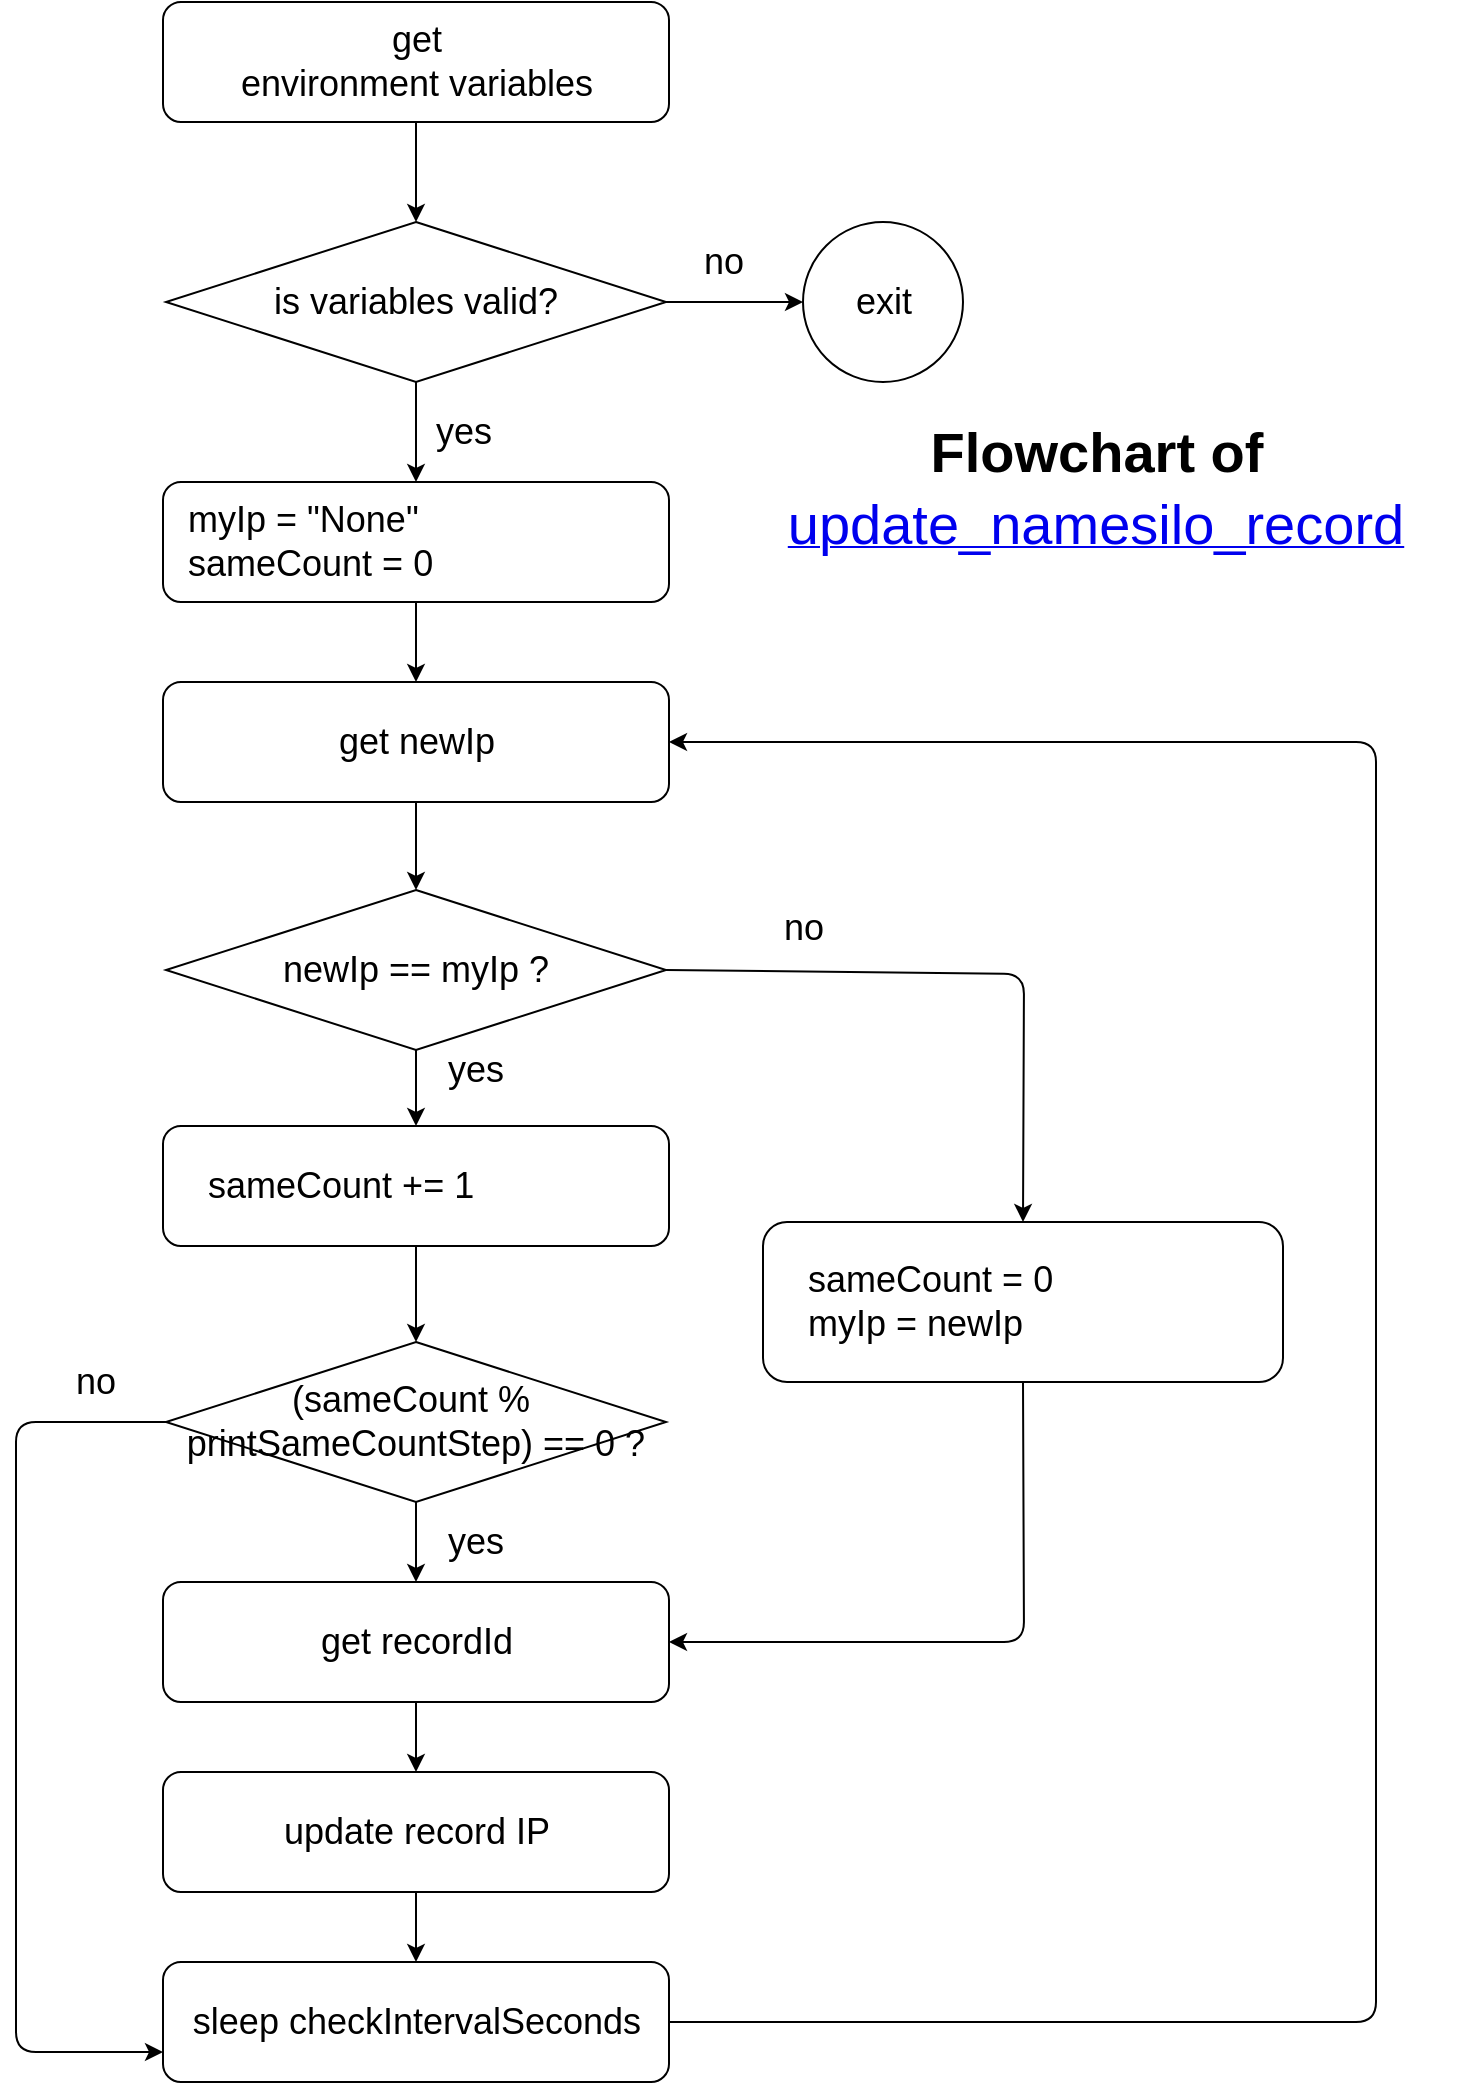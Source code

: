 <mxfile pages="1" version="11.2.2" type="device"><diagram name="main" id="c7558073-3199-34d8-9f00-42111426c3f3"><mxGraphModel dx="1029" dy="844" grid="1" gridSize="10" guides="1" tooltips="1" connect="1" arrows="1" fold="1" page="1" pageScale="1" pageWidth="826" pageHeight="1169" background="#ffffff" math="0" shadow="0"><root><mxCell id="0"/><mxCell id="1" parent="0"/><mxCell id="O9RFj9oWBwOvUUatHb8--106" value="" style="edgeStyle=orthogonalEdgeStyle;rounded=0;orthogonalLoop=1;jettySize=auto;html=1;fontSize=18;entryX=0;entryY=0.5;entryDx=0;entryDy=0;" parent="1" source="O9RFj9oWBwOvUUatHb8--99" target="O9RFj9oWBwOvUUatHb8--107" edge="1"><mxGeometry relative="1" as="geometry"><mxPoint x="463.5" y="214" as="targetPoint"/></mxGeometry></mxCell><mxCell id="O9RFj9oWBwOvUUatHb8--109" value="" style="edgeStyle=orthogonalEdgeStyle;rounded=0;orthogonalLoop=1;jettySize=auto;html=1;fontSize=18;entryX=0.5;entryY=0;entryDx=0;entryDy=0;" parent="1" source="O9RFj9oWBwOvUUatHb8--99" target="O9RFj9oWBwOvUUatHb8--112" edge="1"><mxGeometry relative="1" as="geometry"><mxPoint x="270" y="304" as="targetPoint"/></mxGeometry></mxCell><mxCell id="O9RFj9oWBwOvUUatHb8--99" value="&lt;font style=&quot;font-size: 18px&quot;&gt;is variables valid?&lt;/font&gt;" style="rhombus;whiteSpace=wrap;html=1;fontSize=18;" parent="1" vertex="1"><mxGeometry x="145" y="174" width="250" height="80" as="geometry"/></mxCell><object label="&lt;font style=&quot;font-size: 18px&quot;&gt;get&lt;br&gt;environment variables&lt;/font&gt;" ApiKey="abc12345" Domain="domain.com" RecordName="myhome" IpEcho="http://icanhazip.com" checkIntervalSeconds="60" printSameCountStep="360" id="O9RFj9oWBwOvUUatHb8--100"><mxCell style="rounded=1;whiteSpace=wrap;html=1;" parent="1" vertex="1"><mxGeometry x="143.5" y="64" width="253" height="60" as="geometry"/></mxCell></object><mxCell id="O9RFj9oWBwOvUUatHb8--101" value="" style="endArrow=classic;html=1;exitX=0.5;exitY=1;exitDx=0;exitDy=0;" parent="1" source="O9RFj9oWBwOvUUatHb8--100" target="O9RFj9oWBwOvUUatHb8--99" edge="1"><mxGeometry width="50" height="50" relative="1" as="geometry"><mxPoint x="143.5" y="324" as="sourcePoint"/><mxPoint x="193.5" y="274" as="targetPoint"/></mxGeometry></mxCell><mxCell id="O9RFj9oWBwOvUUatHb8--102" value="no" style="text;html=1;strokeColor=none;fillColor=none;align=center;verticalAlign=middle;whiteSpace=wrap;rounded=0;fontSize=18;" parent="1" vertex="1"><mxGeometry x="403.5" y="184" width="40" height="20" as="geometry"/></mxCell><mxCell id="O9RFj9oWBwOvUUatHb8--107" value="exit" style="ellipse;whiteSpace=wrap;html=1;aspect=fixed;fontSize=18;" parent="1" vertex="1"><mxGeometry x="463.5" y="174" width="80" height="80" as="geometry"/></mxCell><mxCell id="O9RFj9oWBwOvUUatHb8--111" value="yes" style="text;html=1;strokeColor=none;fillColor=none;align=center;verticalAlign=middle;whiteSpace=wrap;rounded=0;fontSize=18;" parent="1" vertex="1"><mxGeometry x="273.5" y="269" width="40" height="20" as="geometry"/></mxCell><mxCell id="O9RFj9oWBwOvUUatHb8--114" value="" style="edgeStyle=orthogonalEdgeStyle;rounded=0;orthogonalLoop=1;jettySize=auto;html=1;fontSize=18;" parent="1" source="O9RFj9oWBwOvUUatHb8--112" target="O9RFj9oWBwOvUUatHb8--113" edge="1"><mxGeometry relative="1" as="geometry"/></mxCell><object label="&lt;span style=&quot;font-size: 18px&quot;&gt;&amp;nbsp; myIp = &quot;None&quot;&lt;br&gt;&amp;nbsp; sameCount = 0&lt;br&gt;&lt;/span&gt;" myIp="&quot;None&quot;" sameCount="0" id="O9RFj9oWBwOvUUatHb8--112"><mxCell style="rounded=1;whiteSpace=wrap;html=1;align=left;" parent="1" vertex="1"><mxGeometry x="143.5" y="304" width="253" height="60" as="geometry"/></mxCell></object><mxCell id="O9RFj9oWBwOvUUatHb8--116" value="" style="edgeStyle=orthogonalEdgeStyle;rounded=0;orthogonalLoop=1;jettySize=auto;html=1;fontSize=18;" parent="1" source="O9RFj9oWBwOvUUatHb8--113" target="O9RFj9oWBwOvUUatHb8--115" edge="1"><mxGeometry relative="1" as="geometry"/></mxCell><object label="&lt;span style=&quot;font-size: 18px&quot;&gt;get newIp&lt;/span&gt;" newIp="&quot;a.b.c.d&quot;" id="O9RFj9oWBwOvUUatHb8--113"><mxCell style="rounded=1;whiteSpace=wrap;html=1;" parent="1" vertex="1"><mxGeometry x="143.5" y="404" width="253" height="60" as="geometry"/></mxCell></object><mxCell id="O9RFj9oWBwOvUUatHb8--134" value="" style="edgeStyle=orthogonalEdgeStyle;rounded=0;orthogonalLoop=1;jettySize=auto;html=1;fontSize=18;" parent="1" source="O9RFj9oWBwOvUUatHb8--115" target="O9RFj9oWBwOvUUatHb8--133" edge="1"><mxGeometry relative="1" as="geometry"/></mxCell><mxCell id="O9RFj9oWBwOvUUatHb8--115" value="&lt;font style=&quot;font-size: 18px&quot;&gt;newIp == myIp ?&lt;/font&gt;" style="rhombus;whiteSpace=wrap;html=1;fontSize=18;" parent="1" vertex="1"><mxGeometry x="145" y="508" width="250" height="80" as="geometry"/></mxCell><mxCell id="O9RFj9oWBwOvUUatHb8--118" value="no" style="text;html=1;strokeColor=none;fillColor=none;align=center;verticalAlign=middle;whiteSpace=wrap;rounded=0;fontSize=18;" parent="1" vertex="1"><mxGeometry x="443.5" y="517" width="40" height="20" as="geometry"/></mxCell><mxCell id="O9RFj9oWBwOvUUatHb8--126" value="" style="edgeStyle=orthogonalEdgeStyle;rounded=0;orthogonalLoop=1;jettySize=auto;html=1;fontSize=18;" parent="1" source="O9RFj9oWBwOvUUatHb8--122" target="O9RFj9oWBwOvUUatHb8--125" edge="1"><mxGeometry relative="1" as="geometry"/></mxCell><mxCell id="ufENQuEewtewemWk3CkD-11" value="" style="edgeStyle=orthogonalEdgeStyle;orthogonalLoop=1;jettySize=auto;html=1;entryX=0;entryY=0.75;entryDx=0;entryDy=0;rounded=1;" parent="1" source="O9RFj9oWBwOvUUatHb8--122" target="O9RFj9oWBwOvUUatHb8--129" edge="1"><mxGeometry relative="1" as="geometry"><mxPoint x="90" y="1090" as="targetPoint"/><Array as="points"><mxPoint x="70" y="774"/><mxPoint x="70" y="1089"/></Array></mxGeometry></mxCell><mxCell id="O9RFj9oWBwOvUUatHb8--122" value="&lt;font style=&quot;font-size: 18px&quot;&gt;(sameCount %&amp;nbsp; printSameCountStep) == 0 ?&lt;/font&gt;" style="rhombus;whiteSpace=wrap;html=1;fontSize=18;" parent="1" vertex="1"><mxGeometry x="145" y="734" width="250" height="80" as="geometry"/></mxCell><mxCell id="O9RFj9oWBwOvUUatHb8--124" value="yes" style="text;html=1;strokeColor=none;fillColor=none;align=center;verticalAlign=middle;whiteSpace=wrap;rounded=0;fontSize=18;" parent="1" vertex="1"><mxGeometry x="280" y="588" width="40" height="20" as="geometry"/></mxCell><mxCell id="O9RFj9oWBwOvUUatHb8--137" value="" style="edgeStyle=orthogonalEdgeStyle;rounded=0;orthogonalLoop=1;jettySize=auto;html=1;fontSize=18;" parent="1" source="O9RFj9oWBwOvUUatHb8--125" target="O9RFj9oWBwOvUUatHb8--127" edge="1"><mxGeometry relative="1" as="geometry"/></mxCell><object label="&lt;span style=&quot;font-size: 18px&quot;&gt;get recordId&lt;/span&gt;" recordId="&quot;12345abcde67890f&quot;" id="O9RFj9oWBwOvUUatHb8--125"><mxCell style="rounded=1;whiteSpace=wrap;html=1;" parent="1" vertex="1"><mxGeometry x="143.5" y="854" width="253" height="60" as="geometry"/></mxCell></object><mxCell id="O9RFj9oWBwOvUUatHb8--130" value="" style="edgeStyle=orthogonalEdgeStyle;rounded=0;orthogonalLoop=1;jettySize=auto;html=1;fontSize=18;" parent="1" source="O9RFj9oWBwOvUUatHb8--127" target="O9RFj9oWBwOvUUatHb8--129" edge="1"><mxGeometry relative="1" as="geometry"/></mxCell><object label="&lt;span style=&quot;font-size: 18px&quot;&gt;update record IP&lt;/span&gt;" id="O9RFj9oWBwOvUUatHb8--127"><mxCell style="rounded=1;whiteSpace=wrap;html=1;" parent="1" vertex="1"><mxGeometry x="143.5" y="949" width="253" height="60" as="geometry"/></mxCell></object><mxCell id="ufENQuEewtewemWk3CkD-13" value="" style="edgeStyle=orthogonalEdgeStyle;rounded=1;orthogonalLoop=1;jettySize=auto;html=1;entryX=1;entryY=0.5;entryDx=0;entryDy=0;" parent="1" source="O9RFj9oWBwOvUUatHb8--129" target="O9RFj9oWBwOvUUatHb8--113" edge="1"><mxGeometry relative="1" as="geometry"><mxPoint x="740" y="440" as="targetPoint"/><Array as="points"><mxPoint x="750" y="1074"/><mxPoint x="750" y="434"/></Array></mxGeometry></mxCell><object label="&lt;span style=&quot;font-size: 18px&quot;&gt;sleep checkIntervalSeconds&lt;/span&gt;" id="O9RFj9oWBwOvUUatHb8--129"><mxCell style="rounded=1;whiteSpace=wrap;html=1;" parent="1" vertex="1"><mxGeometry x="143.5" y="1044" width="253" height="60" as="geometry"/></mxCell></object><mxCell id="O9RFj9oWBwOvUUatHb8--135" value="" style="edgeStyle=orthogonalEdgeStyle;rounded=0;orthogonalLoop=1;jettySize=auto;html=1;fontSize=18;" parent="1" source="O9RFj9oWBwOvUUatHb8--133" target="O9RFj9oWBwOvUUatHb8--122" edge="1"><mxGeometry relative="1" as="geometry"/></mxCell><object label="&lt;span style=&quot;font-size: 18px&quot;&gt;&amp;nbsp; &amp;nbsp; sameCount += 1&lt;/span&gt;" sameCount="sameCount + 1" id="O9RFj9oWBwOvUUatHb8--133"><mxCell style="rounded=1;whiteSpace=wrap;html=1;align=left;" parent="1" vertex="1"><mxGeometry x="143.5" y="626" width="253" height="60" as="geometry"/></mxCell></object><object label="&lt;span style=&quot;font-size: 18px&quot;&gt;&amp;nbsp; &amp;nbsp; sameCount = 0&lt;br&gt;&amp;nbsp; &amp;nbsp; myIp = newIp&lt;br&gt;&lt;/span&gt;" sameCount="0" myIp="newIp" id="ufENQuEewtewemWk3CkD-1"><mxCell style="rounded=1;whiteSpace=wrap;html=1;align=left;shadow=0;" parent="1" vertex="1"><mxGeometry x="443.5" y="674" width="260" height="80" as="geometry"/></mxCell></object><mxCell id="ufENQuEewtewemWk3CkD-4" value="" style="endArrow=classic;html=1;entryX=0.5;entryY=0;entryDx=0;entryDy=0;exitX=1;exitY=0.5;exitDx=0;exitDy=0;" parent="1" source="O9RFj9oWBwOvUUatHb8--115" target="ufENQuEewtewemWk3CkD-1" edge="1"><mxGeometry width="50" height="50" relative="1" as="geometry"><mxPoint x="70" y="1174" as="sourcePoint"/><mxPoint x="120" y="1124" as="targetPoint"/><Array as="points"><mxPoint x="574" y="550"/></Array></mxGeometry></mxCell><mxCell id="ufENQuEewtewemWk3CkD-5" value="" style="endArrow=classic;html=1;entryX=1;entryY=0.5;entryDx=0;entryDy=0;exitX=0.5;exitY=1;exitDx=0;exitDy=0;" parent="1" source="ufENQuEewtewemWk3CkD-1" target="O9RFj9oWBwOvUUatHb8--125" edge="1"><mxGeometry width="50" height="50" relative="1" as="geometry"><mxPoint x="405" y="558" as="sourcePoint"/><mxPoint x="660" y="684" as="targetPoint"/><Array as="points"><mxPoint x="574" y="884"/></Array></mxGeometry></mxCell><mxCell id="ufENQuEewtewemWk3CkD-7" value="&lt;font style=&quot;font-size: 28px&quot;&gt;Flowchart of&lt;br&gt;&lt;/font&gt;" style="text;strokeColor=none;fillColor=none;html=1;fontSize=24;fontStyle=1;verticalAlign=middle;align=center;shadow=0;rounded=0;comic=0;glass=0;" parent="1" vertex="1"><mxGeometry x="430" y="233.5" width="360" height="111" as="geometry"/></mxCell><mxCell id="ufENQuEewtewemWk3CkD-8" value="yes" style="text;html=1;strokeColor=none;fillColor=none;align=center;verticalAlign=middle;whiteSpace=wrap;rounded=0;fontSize=18;" parent="1" vertex="1"><mxGeometry x="280" y="824" width="40" height="20" as="geometry"/></mxCell><mxCell id="ufENQuEewtewemWk3CkD-9" value="no" style="text;html=1;strokeColor=none;fillColor=none;align=center;verticalAlign=middle;whiteSpace=wrap;rounded=0;fontSize=18;" parent="1" vertex="1"><mxGeometry x="90" y="744" width="40" height="20" as="geometry"/></mxCell><UserObject label="&lt;font style=&quot;font-size: 28px&quot;&gt;update_namesilo_record&lt;/font&gt;" link="https://github.com/windsting/update-namesilo-record" id="ufENQuEewtewemWk3CkD-15"><mxCell style="text;html=1;strokeColor=none;fillColor=none;whiteSpace=wrap;align=center;verticalAlign=middle;fontColor=#0000EE;fontStyle=4;rounded=0;shadow=0;glass=0;comic=0;" parent="1" vertex="1"><mxGeometry x="438" y="304.5" width="344" height="40" as="geometry"/></mxCell></UserObject></root></mxGraphModel></diagram></mxfile>